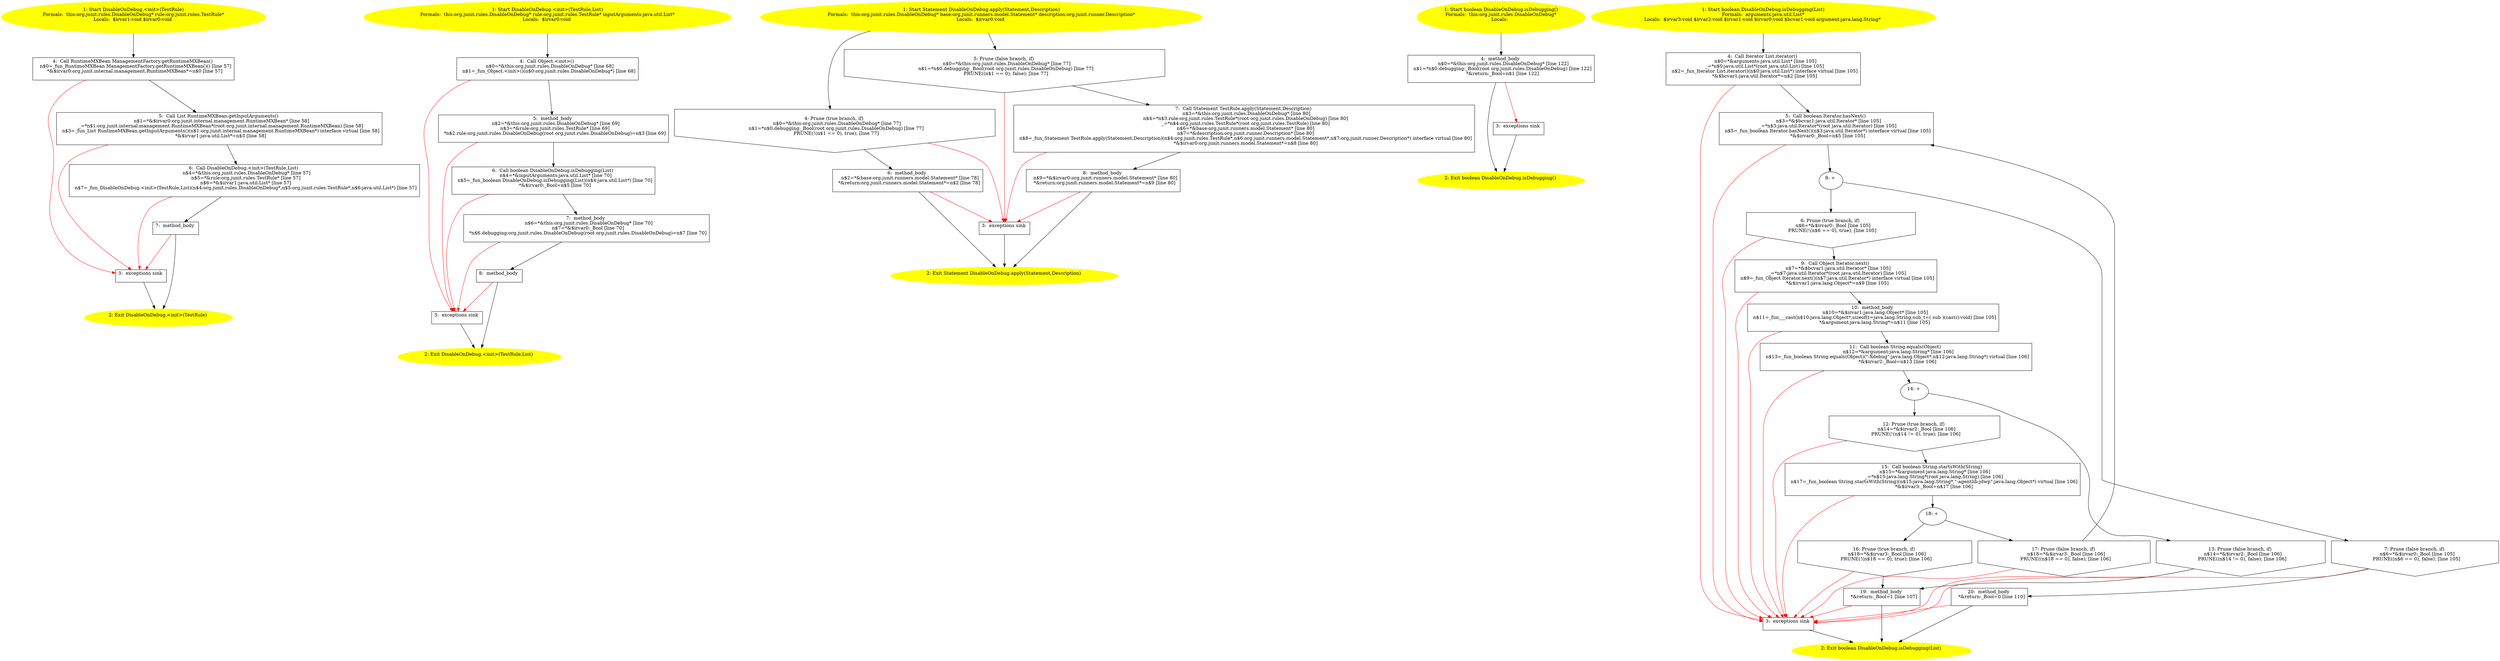 /* @generated */
digraph cfg {
"org.junit.rules.DisableOnDebug.<init>(org.junit.rules.TestRule).ec6015884031f6ad99372e4ae58a3e09_1" [label="1: Start DisableOnDebug.<init>(TestRule)\nFormals:  this:org.junit.rules.DisableOnDebug* rule:org.junit.rules.TestRule*\nLocals:  $irvar1:void $irvar0:void \n  " color=yellow style=filled]
	

	 "org.junit.rules.DisableOnDebug.<init>(org.junit.rules.TestRule).ec6015884031f6ad99372e4ae58a3e09_1" -> "org.junit.rules.DisableOnDebug.<init>(org.junit.rules.TestRule).ec6015884031f6ad99372e4ae58a3e09_4" ;
"org.junit.rules.DisableOnDebug.<init>(org.junit.rules.TestRule).ec6015884031f6ad99372e4ae58a3e09_2" [label="2: Exit DisableOnDebug.<init>(TestRule) \n  " color=yellow style=filled]
	

"org.junit.rules.DisableOnDebug.<init>(org.junit.rules.TestRule).ec6015884031f6ad99372e4ae58a3e09_3" [label="3:  exceptions sink \n  " shape="box"]
	

	 "org.junit.rules.DisableOnDebug.<init>(org.junit.rules.TestRule).ec6015884031f6ad99372e4ae58a3e09_3" -> "org.junit.rules.DisableOnDebug.<init>(org.junit.rules.TestRule).ec6015884031f6ad99372e4ae58a3e09_2" ;
"org.junit.rules.DisableOnDebug.<init>(org.junit.rules.TestRule).ec6015884031f6ad99372e4ae58a3e09_4" [label="4:  Call RuntimeMXBean ManagementFactory.getRuntimeMXBean() \n   n$0=_fun_RuntimeMXBean ManagementFactory.getRuntimeMXBean()() [line 57]\n  *&$irvar0:org.junit.internal.management.RuntimeMXBean*=n$0 [line 57]\n " shape="box"]
	

	 "org.junit.rules.DisableOnDebug.<init>(org.junit.rules.TestRule).ec6015884031f6ad99372e4ae58a3e09_4" -> "org.junit.rules.DisableOnDebug.<init>(org.junit.rules.TestRule).ec6015884031f6ad99372e4ae58a3e09_5" ;
	 "org.junit.rules.DisableOnDebug.<init>(org.junit.rules.TestRule).ec6015884031f6ad99372e4ae58a3e09_4" -> "org.junit.rules.DisableOnDebug.<init>(org.junit.rules.TestRule).ec6015884031f6ad99372e4ae58a3e09_3" [color="red" ];
"org.junit.rules.DisableOnDebug.<init>(org.junit.rules.TestRule).ec6015884031f6ad99372e4ae58a3e09_5" [label="5:  Call List RuntimeMXBean.getInputArguments() \n   n$1=*&$irvar0:org.junit.internal.management.RuntimeMXBean* [line 58]\n  _=*n$1:org.junit.internal.management.RuntimeMXBean*(root org.junit.internal.management.RuntimeMXBean) [line 58]\n  n$3=_fun_List RuntimeMXBean.getInputArguments()(n$1:org.junit.internal.management.RuntimeMXBean*) interface virtual [line 58]\n  *&$irvar1:java.util.List*=n$3 [line 58]\n " shape="box"]
	

	 "org.junit.rules.DisableOnDebug.<init>(org.junit.rules.TestRule).ec6015884031f6ad99372e4ae58a3e09_5" -> "org.junit.rules.DisableOnDebug.<init>(org.junit.rules.TestRule).ec6015884031f6ad99372e4ae58a3e09_6" ;
	 "org.junit.rules.DisableOnDebug.<init>(org.junit.rules.TestRule).ec6015884031f6ad99372e4ae58a3e09_5" -> "org.junit.rules.DisableOnDebug.<init>(org.junit.rules.TestRule).ec6015884031f6ad99372e4ae58a3e09_3" [color="red" ];
"org.junit.rules.DisableOnDebug.<init>(org.junit.rules.TestRule).ec6015884031f6ad99372e4ae58a3e09_6" [label="6:  Call DisableOnDebug.<init>(TestRule,List) \n   n$4=*&this:org.junit.rules.DisableOnDebug* [line 57]\n  n$5=*&rule:org.junit.rules.TestRule* [line 57]\n  n$6=*&$irvar1:java.util.List* [line 57]\n  n$7=_fun_DisableOnDebug.<init>(TestRule,List)(n$4:org.junit.rules.DisableOnDebug*,n$5:org.junit.rules.TestRule*,n$6:java.util.List*) [line 57]\n " shape="box"]
	

	 "org.junit.rules.DisableOnDebug.<init>(org.junit.rules.TestRule).ec6015884031f6ad99372e4ae58a3e09_6" -> "org.junit.rules.DisableOnDebug.<init>(org.junit.rules.TestRule).ec6015884031f6ad99372e4ae58a3e09_7" ;
	 "org.junit.rules.DisableOnDebug.<init>(org.junit.rules.TestRule).ec6015884031f6ad99372e4ae58a3e09_6" -> "org.junit.rules.DisableOnDebug.<init>(org.junit.rules.TestRule).ec6015884031f6ad99372e4ae58a3e09_3" [color="red" ];
"org.junit.rules.DisableOnDebug.<init>(org.junit.rules.TestRule).ec6015884031f6ad99372e4ae58a3e09_7" [label="7:  method_body \n  " shape="box"]
	

	 "org.junit.rules.DisableOnDebug.<init>(org.junit.rules.TestRule).ec6015884031f6ad99372e4ae58a3e09_7" -> "org.junit.rules.DisableOnDebug.<init>(org.junit.rules.TestRule).ec6015884031f6ad99372e4ae58a3e09_2" ;
	 "org.junit.rules.DisableOnDebug.<init>(org.junit.rules.TestRule).ec6015884031f6ad99372e4ae58a3e09_7" -> "org.junit.rules.DisableOnDebug.<init>(org.junit.rules.TestRule).ec6015884031f6ad99372e4ae58a3e09_3" [color="red" ];
"org.junit.rules.DisableOnDebug.<init>(org.junit.rules.TestRule,java.util.List).d34835da91235ef38fb513a07548bf30_1" [label="1: Start DisableOnDebug.<init>(TestRule,List)\nFormals:  this:org.junit.rules.DisableOnDebug* rule:org.junit.rules.TestRule* inputArguments:java.util.List*\nLocals:  $irvar0:void \n  " color=yellow style=filled]
	

	 "org.junit.rules.DisableOnDebug.<init>(org.junit.rules.TestRule,java.util.List).d34835da91235ef38fb513a07548bf30_1" -> "org.junit.rules.DisableOnDebug.<init>(org.junit.rules.TestRule,java.util.List).d34835da91235ef38fb513a07548bf30_4" ;
"org.junit.rules.DisableOnDebug.<init>(org.junit.rules.TestRule,java.util.List).d34835da91235ef38fb513a07548bf30_2" [label="2: Exit DisableOnDebug.<init>(TestRule,List) \n  " color=yellow style=filled]
	

"org.junit.rules.DisableOnDebug.<init>(org.junit.rules.TestRule,java.util.List).d34835da91235ef38fb513a07548bf30_3" [label="3:  exceptions sink \n  " shape="box"]
	

	 "org.junit.rules.DisableOnDebug.<init>(org.junit.rules.TestRule,java.util.List).d34835da91235ef38fb513a07548bf30_3" -> "org.junit.rules.DisableOnDebug.<init>(org.junit.rules.TestRule,java.util.List).d34835da91235ef38fb513a07548bf30_2" ;
"org.junit.rules.DisableOnDebug.<init>(org.junit.rules.TestRule,java.util.List).d34835da91235ef38fb513a07548bf30_4" [label="4:  Call Object.<init>() \n   n$0=*&this:org.junit.rules.DisableOnDebug* [line 68]\n  n$1=_fun_Object.<init>()(n$0:org.junit.rules.DisableOnDebug*) [line 68]\n " shape="box"]
	

	 "org.junit.rules.DisableOnDebug.<init>(org.junit.rules.TestRule,java.util.List).d34835da91235ef38fb513a07548bf30_4" -> "org.junit.rules.DisableOnDebug.<init>(org.junit.rules.TestRule,java.util.List).d34835da91235ef38fb513a07548bf30_5" ;
	 "org.junit.rules.DisableOnDebug.<init>(org.junit.rules.TestRule,java.util.List).d34835da91235ef38fb513a07548bf30_4" -> "org.junit.rules.DisableOnDebug.<init>(org.junit.rules.TestRule,java.util.List).d34835da91235ef38fb513a07548bf30_3" [color="red" ];
"org.junit.rules.DisableOnDebug.<init>(org.junit.rules.TestRule,java.util.List).d34835da91235ef38fb513a07548bf30_5" [label="5:  method_body \n   n$2=*&this:org.junit.rules.DisableOnDebug* [line 69]\n  n$3=*&rule:org.junit.rules.TestRule* [line 69]\n  *n$2.rule:org.junit.rules.DisableOnDebug(root org.junit.rules.DisableOnDebug)=n$3 [line 69]\n " shape="box"]
	

	 "org.junit.rules.DisableOnDebug.<init>(org.junit.rules.TestRule,java.util.List).d34835da91235ef38fb513a07548bf30_5" -> "org.junit.rules.DisableOnDebug.<init>(org.junit.rules.TestRule,java.util.List).d34835da91235ef38fb513a07548bf30_6" ;
	 "org.junit.rules.DisableOnDebug.<init>(org.junit.rules.TestRule,java.util.List).d34835da91235ef38fb513a07548bf30_5" -> "org.junit.rules.DisableOnDebug.<init>(org.junit.rules.TestRule,java.util.List).d34835da91235ef38fb513a07548bf30_3" [color="red" ];
"org.junit.rules.DisableOnDebug.<init>(org.junit.rules.TestRule,java.util.List).d34835da91235ef38fb513a07548bf30_6" [label="6:  Call boolean DisableOnDebug.isDebugging(List) \n   n$4=*&inputArguments:java.util.List* [line 70]\n  n$5=_fun_boolean DisableOnDebug.isDebugging(List)(n$4:java.util.List*) [line 70]\n  *&$irvar0:_Bool=n$5 [line 70]\n " shape="box"]
	

	 "org.junit.rules.DisableOnDebug.<init>(org.junit.rules.TestRule,java.util.List).d34835da91235ef38fb513a07548bf30_6" -> "org.junit.rules.DisableOnDebug.<init>(org.junit.rules.TestRule,java.util.List).d34835da91235ef38fb513a07548bf30_7" ;
	 "org.junit.rules.DisableOnDebug.<init>(org.junit.rules.TestRule,java.util.List).d34835da91235ef38fb513a07548bf30_6" -> "org.junit.rules.DisableOnDebug.<init>(org.junit.rules.TestRule,java.util.List).d34835da91235ef38fb513a07548bf30_3" [color="red" ];
"org.junit.rules.DisableOnDebug.<init>(org.junit.rules.TestRule,java.util.List).d34835da91235ef38fb513a07548bf30_7" [label="7:  method_body \n   n$6=*&this:org.junit.rules.DisableOnDebug* [line 70]\n  n$7=*&$irvar0:_Bool [line 70]\n  *n$6.debugging:org.junit.rules.DisableOnDebug(root org.junit.rules.DisableOnDebug)=n$7 [line 70]\n " shape="box"]
	

	 "org.junit.rules.DisableOnDebug.<init>(org.junit.rules.TestRule,java.util.List).d34835da91235ef38fb513a07548bf30_7" -> "org.junit.rules.DisableOnDebug.<init>(org.junit.rules.TestRule,java.util.List).d34835da91235ef38fb513a07548bf30_8" ;
	 "org.junit.rules.DisableOnDebug.<init>(org.junit.rules.TestRule,java.util.List).d34835da91235ef38fb513a07548bf30_7" -> "org.junit.rules.DisableOnDebug.<init>(org.junit.rules.TestRule,java.util.List).d34835da91235ef38fb513a07548bf30_3" [color="red" ];
"org.junit.rules.DisableOnDebug.<init>(org.junit.rules.TestRule,java.util.List).d34835da91235ef38fb513a07548bf30_8" [label="8:  method_body \n  " shape="box"]
	

	 "org.junit.rules.DisableOnDebug.<init>(org.junit.rules.TestRule,java.util.List).d34835da91235ef38fb513a07548bf30_8" -> "org.junit.rules.DisableOnDebug.<init>(org.junit.rules.TestRule,java.util.List).d34835da91235ef38fb513a07548bf30_2" ;
	 "org.junit.rules.DisableOnDebug.<init>(org.junit.rules.TestRule,java.util.List).d34835da91235ef38fb513a07548bf30_8" -> "org.junit.rules.DisableOnDebug.<init>(org.junit.rules.TestRule,java.util.List).d34835da91235ef38fb513a07548bf30_3" [color="red" ];
"org.junit.rules.DisableOnDebug.apply(org.junit.runners.model.Statement,org.junit.runner.Description).7a354060836cf951d83eb5a62b0de6a8_1" [label="1: Start Statement DisableOnDebug.apply(Statement,Description)\nFormals:  this:org.junit.rules.DisableOnDebug* base:org.junit.runners.model.Statement* description:org.junit.runner.Description*\nLocals:  $irvar0:void \n  " color=yellow style=filled]
	

	 "org.junit.rules.DisableOnDebug.apply(org.junit.runners.model.Statement,org.junit.runner.Description).7a354060836cf951d83eb5a62b0de6a8_1" -> "org.junit.rules.DisableOnDebug.apply(org.junit.runners.model.Statement,org.junit.runner.Description).7a354060836cf951d83eb5a62b0de6a8_4" ;
	 "org.junit.rules.DisableOnDebug.apply(org.junit.runners.model.Statement,org.junit.runner.Description).7a354060836cf951d83eb5a62b0de6a8_1" -> "org.junit.rules.DisableOnDebug.apply(org.junit.runners.model.Statement,org.junit.runner.Description).7a354060836cf951d83eb5a62b0de6a8_5" ;
"org.junit.rules.DisableOnDebug.apply(org.junit.runners.model.Statement,org.junit.runner.Description).7a354060836cf951d83eb5a62b0de6a8_2" [label="2: Exit Statement DisableOnDebug.apply(Statement,Description) \n  " color=yellow style=filled]
	

"org.junit.rules.DisableOnDebug.apply(org.junit.runners.model.Statement,org.junit.runner.Description).7a354060836cf951d83eb5a62b0de6a8_3" [label="3:  exceptions sink \n  " shape="box"]
	

	 "org.junit.rules.DisableOnDebug.apply(org.junit.runners.model.Statement,org.junit.runner.Description).7a354060836cf951d83eb5a62b0de6a8_3" -> "org.junit.rules.DisableOnDebug.apply(org.junit.runners.model.Statement,org.junit.runner.Description).7a354060836cf951d83eb5a62b0de6a8_2" ;
"org.junit.rules.DisableOnDebug.apply(org.junit.runners.model.Statement,org.junit.runner.Description).7a354060836cf951d83eb5a62b0de6a8_4" [label="4: Prune (true branch, if) \n   n$0=*&this:org.junit.rules.DisableOnDebug* [line 77]\n  n$1=*n$0.debugging:_Bool(root org.junit.rules.DisableOnDebug) [line 77]\n  PRUNE(!(n$1 == 0), true); [line 77]\n " shape="invhouse"]
	

	 "org.junit.rules.DisableOnDebug.apply(org.junit.runners.model.Statement,org.junit.runner.Description).7a354060836cf951d83eb5a62b0de6a8_4" -> "org.junit.rules.DisableOnDebug.apply(org.junit.runners.model.Statement,org.junit.runner.Description).7a354060836cf951d83eb5a62b0de6a8_6" ;
	 "org.junit.rules.DisableOnDebug.apply(org.junit.runners.model.Statement,org.junit.runner.Description).7a354060836cf951d83eb5a62b0de6a8_4" -> "org.junit.rules.DisableOnDebug.apply(org.junit.runners.model.Statement,org.junit.runner.Description).7a354060836cf951d83eb5a62b0de6a8_3" [color="red" ];
"org.junit.rules.DisableOnDebug.apply(org.junit.runners.model.Statement,org.junit.runner.Description).7a354060836cf951d83eb5a62b0de6a8_5" [label="5: Prune (false branch, if) \n   n$0=*&this:org.junit.rules.DisableOnDebug* [line 77]\n  n$1=*n$0.debugging:_Bool(root org.junit.rules.DisableOnDebug) [line 77]\n  PRUNE((n$1 == 0), false); [line 77]\n " shape="invhouse"]
	

	 "org.junit.rules.DisableOnDebug.apply(org.junit.runners.model.Statement,org.junit.runner.Description).7a354060836cf951d83eb5a62b0de6a8_5" -> "org.junit.rules.DisableOnDebug.apply(org.junit.runners.model.Statement,org.junit.runner.Description).7a354060836cf951d83eb5a62b0de6a8_7" ;
	 "org.junit.rules.DisableOnDebug.apply(org.junit.runners.model.Statement,org.junit.runner.Description).7a354060836cf951d83eb5a62b0de6a8_5" -> "org.junit.rules.DisableOnDebug.apply(org.junit.runners.model.Statement,org.junit.runner.Description).7a354060836cf951d83eb5a62b0de6a8_3" [color="red" ];
"org.junit.rules.DisableOnDebug.apply(org.junit.runners.model.Statement,org.junit.runner.Description).7a354060836cf951d83eb5a62b0de6a8_6" [label="6:  method_body \n   n$2=*&base:org.junit.runners.model.Statement* [line 78]\n  *&return:org.junit.runners.model.Statement*=n$2 [line 78]\n " shape="box"]
	

	 "org.junit.rules.DisableOnDebug.apply(org.junit.runners.model.Statement,org.junit.runner.Description).7a354060836cf951d83eb5a62b0de6a8_6" -> "org.junit.rules.DisableOnDebug.apply(org.junit.runners.model.Statement,org.junit.runner.Description).7a354060836cf951d83eb5a62b0de6a8_2" ;
	 "org.junit.rules.DisableOnDebug.apply(org.junit.runners.model.Statement,org.junit.runner.Description).7a354060836cf951d83eb5a62b0de6a8_6" -> "org.junit.rules.DisableOnDebug.apply(org.junit.runners.model.Statement,org.junit.runner.Description).7a354060836cf951d83eb5a62b0de6a8_3" [color="red" ];
"org.junit.rules.DisableOnDebug.apply(org.junit.runners.model.Statement,org.junit.runner.Description).7a354060836cf951d83eb5a62b0de6a8_7" [label="7:  Call Statement TestRule.apply(Statement,Description) \n   n$3=*&this:org.junit.rules.DisableOnDebug* [line 80]\n  n$4=*n$3.rule:org.junit.rules.TestRule*(root org.junit.rules.DisableOnDebug) [line 80]\n  _=*n$4:org.junit.rules.TestRule*(root org.junit.rules.TestRule) [line 80]\n  n$6=*&base:org.junit.runners.model.Statement* [line 80]\n  n$7=*&description:org.junit.runner.Description* [line 80]\n  n$8=_fun_Statement TestRule.apply(Statement,Description)(n$4:org.junit.rules.TestRule*,n$6:org.junit.runners.model.Statement*,n$7:org.junit.runner.Description*) interface virtual [line 80]\n  *&$irvar0:org.junit.runners.model.Statement*=n$8 [line 80]\n " shape="box"]
	

	 "org.junit.rules.DisableOnDebug.apply(org.junit.runners.model.Statement,org.junit.runner.Description).7a354060836cf951d83eb5a62b0de6a8_7" -> "org.junit.rules.DisableOnDebug.apply(org.junit.runners.model.Statement,org.junit.runner.Description).7a354060836cf951d83eb5a62b0de6a8_8" ;
	 "org.junit.rules.DisableOnDebug.apply(org.junit.runners.model.Statement,org.junit.runner.Description).7a354060836cf951d83eb5a62b0de6a8_7" -> "org.junit.rules.DisableOnDebug.apply(org.junit.runners.model.Statement,org.junit.runner.Description).7a354060836cf951d83eb5a62b0de6a8_3" [color="red" ];
"org.junit.rules.DisableOnDebug.apply(org.junit.runners.model.Statement,org.junit.runner.Description).7a354060836cf951d83eb5a62b0de6a8_8" [label="8:  method_body \n   n$9=*&$irvar0:org.junit.runners.model.Statement* [line 80]\n  *&return:org.junit.runners.model.Statement*=n$9 [line 80]\n " shape="box"]
	

	 "org.junit.rules.DisableOnDebug.apply(org.junit.runners.model.Statement,org.junit.runner.Description).7a354060836cf951d83eb5a62b0de6a8_8" -> "org.junit.rules.DisableOnDebug.apply(org.junit.runners.model.Statement,org.junit.runner.Description).7a354060836cf951d83eb5a62b0de6a8_2" ;
	 "org.junit.rules.DisableOnDebug.apply(org.junit.runners.model.Statement,org.junit.runner.Description).7a354060836cf951d83eb5a62b0de6a8_8" -> "org.junit.rules.DisableOnDebug.apply(org.junit.runners.model.Statement,org.junit.runner.Description).7a354060836cf951d83eb5a62b0de6a8_3" [color="red" ];
"org.junit.rules.DisableOnDebug.isDebugging():boolean.3e0859cc041023b4b891f57da0fcf172_1" [label="1: Start boolean DisableOnDebug.isDebugging()\nFormals:  this:org.junit.rules.DisableOnDebug*\nLocals:  \n  " color=yellow style=filled]
	

	 "org.junit.rules.DisableOnDebug.isDebugging():boolean.3e0859cc041023b4b891f57da0fcf172_1" -> "org.junit.rules.DisableOnDebug.isDebugging():boolean.3e0859cc041023b4b891f57da0fcf172_4" ;
"org.junit.rules.DisableOnDebug.isDebugging():boolean.3e0859cc041023b4b891f57da0fcf172_2" [label="2: Exit boolean DisableOnDebug.isDebugging() \n  " color=yellow style=filled]
	

"org.junit.rules.DisableOnDebug.isDebugging():boolean.3e0859cc041023b4b891f57da0fcf172_3" [label="3:  exceptions sink \n  " shape="box"]
	

	 "org.junit.rules.DisableOnDebug.isDebugging():boolean.3e0859cc041023b4b891f57da0fcf172_3" -> "org.junit.rules.DisableOnDebug.isDebugging():boolean.3e0859cc041023b4b891f57da0fcf172_2" ;
"org.junit.rules.DisableOnDebug.isDebugging():boolean.3e0859cc041023b4b891f57da0fcf172_4" [label="4:  method_body \n   n$0=*&this:org.junit.rules.DisableOnDebug* [line 122]\n  n$1=*n$0.debugging:_Bool(root org.junit.rules.DisableOnDebug) [line 122]\n  *&return:_Bool=n$1 [line 122]\n " shape="box"]
	

	 "org.junit.rules.DisableOnDebug.isDebugging():boolean.3e0859cc041023b4b891f57da0fcf172_4" -> "org.junit.rules.DisableOnDebug.isDebugging():boolean.3e0859cc041023b4b891f57da0fcf172_2" ;
	 "org.junit.rules.DisableOnDebug.isDebugging():boolean.3e0859cc041023b4b891f57da0fcf172_4" -> "org.junit.rules.DisableOnDebug.isDebugging():boolean.3e0859cc041023b4b891f57da0fcf172_3" [color="red" ];
"org.junit.rules.DisableOnDebug.isDebugging(java.util.List):boolean.cd86fbe9dbd1543f2d4fdd76a9e085e3_1" [label="1: Start boolean DisableOnDebug.isDebugging(List)\nFormals:  arguments:java.util.List*\nLocals:  $irvar3:void $irvar2:void $irvar1:void $irvar0:void $bcvar1:void argument:java.lang.String* \n  " color=yellow style=filled]
	

	 "org.junit.rules.DisableOnDebug.isDebugging(java.util.List):boolean.cd86fbe9dbd1543f2d4fdd76a9e085e3_1" -> "org.junit.rules.DisableOnDebug.isDebugging(java.util.List):boolean.cd86fbe9dbd1543f2d4fdd76a9e085e3_4" ;
"org.junit.rules.DisableOnDebug.isDebugging(java.util.List):boolean.cd86fbe9dbd1543f2d4fdd76a9e085e3_2" [label="2: Exit boolean DisableOnDebug.isDebugging(List) \n  " color=yellow style=filled]
	

"org.junit.rules.DisableOnDebug.isDebugging(java.util.List):boolean.cd86fbe9dbd1543f2d4fdd76a9e085e3_3" [label="3:  exceptions sink \n  " shape="box"]
	

	 "org.junit.rules.DisableOnDebug.isDebugging(java.util.List):boolean.cd86fbe9dbd1543f2d4fdd76a9e085e3_3" -> "org.junit.rules.DisableOnDebug.isDebugging(java.util.List):boolean.cd86fbe9dbd1543f2d4fdd76a9e085e3_2" ;
"org.junit.rules.DisableOnDebug.isDebugging(java.util.List):boolean.cd86fbe9dbd1543f2d4fdd76a9e085e3_4" [label="4:  Call Iterator List.iterator() \n   n$0=*&arguments:java.util.List* [line 105]\n  _=*n$0:java.util.List*(root java.util.List) [line 105]\n  n$2=_fun_Iterator List.iterator()(n$0:java.util.List*) interface virtual [line 105]\n  *&$bcvar1:java.util.Iterator*=n$2 [line 105]\n " shape="box"]
	

	 "org.junit.rules.DisableOnDebug.isDebugging(java.util.List):boolean.cd86fbe9dbd1543f2d4fdd76a9e085e3_4" -> "org.junit.rules.DisableOnDebug.isDebugging(java.util.List):boolean.cd86fbe9dbd1543f2d4fdd76a9e085e3_5" ;
	 "org.junit.rules.DisableOnDebug.isDebugging(java.util.List):boolean.cd86fbe9dbd1543f2d4fdd76a9e085e3_4" -> "org.junit.rules.DisableOnDebug.isDebugging(java.util.List):boolean.cd86fbe9dbd1543f2d4fdd76a9e085e3_3" [color="red" ];
"org.junit.rules.DisableOnDebug.isDebugging(java.util.List):boolean.cd86fbe9dbd1543f2d4fdd76a9e085e3_5" [label="5:  Call boolean Iterator.hasNext() \n   n$3=*&$bcvar1:java.util.Iterator* [line 105]\n  _=*n$3:java.util.Iterator*(root java.util.Iterator) [line 105]\n  n$5=_fun_boolean Iterator.hasNext()(n$3:java.util.Iterator*) interface virtual [line 105]\n  *&$irvar0:_Bool=n$5 [line 105]\n " shape="box"]
	

	 "org.junit.rules.DisableOnDebug.isDebugging(java.util.List):boolean.cd86fbe9dbd1543f2d4fdd76a9e085e3_5" -> "org.junit.rules.DisableOnDebug.isDebugging(java.util.List):boolean.cd86fbe9dbd1543f2d4fdd76a9e085e3_8" ;
	 "org.junit.rules.DisableOnDebug.isDebugging(java.util.List):boolean.cd86fbe9dbd1543f2d4fdd76a9e085e3_5" -> "org.junit.rules.DisableOnDebug.isDebugging(java.util.List):boolean.cd86fbe9dbd1543f2d4fdd76a9e085e3_3" [color="red" ];
"org.junit.rules.DisableOnDebug.isDebugging(java.util.List):boolean.cd86fbe9dbd1543f2d4fdd76a9e085e3_6" [label="6: Prune (true branch, if) \n   n$6=*&$irvar0:_Bool [line 105]\n  PRUNE(!(n$6 == 0), true); [line 105]\n " shape="invhouse"]
	

	 "org.junit.rules.DisableOnDebug.isDebugging(java.util.List):boolean.cd86fbe9dbd1543f2d4fdd76a9e085e3_6" -> "org.junit.rules.DisableOnDebug.isDebugging(java.util.List):boolean.cd86fbe9dbd1543f2d4fdd76a9e085e3_9" ;
	 "org.junit.rules.DisableOnDebug.isDebugging(java.util.List):boolean.cd86fbe9dbd1543f2d4fdd76a9e085e3_6" -> "org.junit.rules.DisableOnDebug.isDebugging(java.util.List):boolean.cd86fbe9dbd1543f2d4fdd76a9e085e3_3" [color="red" ];
"org.junit.rules.DisableOnDebug.isDebugging(java.util.List):boolean.cd86fbe9dbd1543f2d4fdd76a9e085e3_7" [label="7: Prune (false branch, if) \n   n$6=*&$irvar0:_Bool [line 105]\n  PRUNE((n$6 == 0), false); [line 105]\n " shape="invhouse"]
	

	 "org.junit.rules.DisableOnDebug.isDebugging(java.util.List):boolean.cd86fbe9dbd1543f2d4fdd76a9e085e3_7" -> "org.junit.rules.DisableOnDebug.isDebugging(java.util.List):boolean.cd86fbe9dbd1543f2d4fdd76a9e085e3_20" ;
	 "org.junit.rules.DisableOnDebug.isDebugging(java.util.List):boolean.cd86fbe9dbd1543f2d4fdd76a9e085e3_7" -> "org.junit.rules.DisableOnDebug.isDebugging(java.util.List):boolean.cd86fbe9dbd1543f2d4fdd76a9e085e3_3" [color="red" ];
"org.junit.rules.DisableOnDebug.isDebugging(java.util.List):boolean.cd86fbe9dbd1543f2d4fdd76a9e085e3_8" [label="8: + \n  " ]
	

	 "org.junit.rules.DisableOnDebug.isDebugging(java.util.List):boolean.cd86fbe9dbd1543f2d4fdd76a9e085e3_8" -> "org.junit.rules.DisableOnDebug.isDebugging(java.util.List):boolean.cd86fbe9dbd1543f2d4fdd76a9e085e3_6" ;
	 "org.junit.rules.DisableOnDebug.isDebugging(java.util.List):boolean.cd86fbe9dbd1543f2d4fdd76a9e085e3_8" -> "org.junit.rules.DisableOnDebug.isDebugging(java.util.List):boolean.cd86fbe9dbd1543f2d4fdd76a9e085e3_7" ;
"org.junit.rules.DisableOnDebug.isDebugging(java.util.List):boolean.cd86fbe9dbd1543f2d4fdd76a9e085e3_9" [label="9:  Call Object Iterator.next() \n   n$7=*&$bcvar1:java.util.Iterator* [line 105]\n  _=*n$7:java.util.Iterator*(root java.util.Iterator) [line 105]\n  n$9=_fun_Object Iterator.next()(n$7:java.util.Iterator*) interface virtual [line 105]\n  *&$irvar1:java.lang.Object*=n$9 [line 105]\n " shape="box"]
	

	 "org.junit.rules.DisableOnDebug.isDebugging(java.util.List):boolean.cd86fbe9dbd1543f2d4fdd76a9e085e3_9" -> "org.junit.rules.DisableOnDebug.isDebugging(java.util.List):boolean.cd86fbe9dbd1543f2d4fdd76a9e085e3_10" ;
	 "org.junit.rules.DisableOnDebug.isDebugging(java.util.List):boolean.cd86fbe9dbd1543f2d4fdd76a9e085e3_9" -> "org.junit.rules.DisableOnDebug.isDebugging(java.util.List):boolean.cd86fbe9dbd1543f2d4fdd76a9e085e3_3" [color="red" ];
"org.junit.rules.DisableOnDebug.isDebugging(java.util.List):boolean.cd86fbe9dbd1543f2d4fdd76a9e085e3_10" [label="10:  method_body \n   n$10=*&$irvar1:java.lang.Object* [line 105]\n  n$11=_fun___cast(n$10:java.lang.Object*,sizeof(t=java.lang.String;sub_t=( sub )(cast)):void) [line 105]\n  *&argument:java.lang.String*=n$11 [line 105]\n " shape="box"]
	

	 "org.junit.rules.DisableOnDebug.isDebugging(java.util.List):boolean.cd86fbe9dbd1543f2d4fdd76a9e085e3_10" -> "org.junit.rules.DisableOnDebug.isDebugging(java.util.List):boolean.cd86fbe9dbd1543f2d4fdd76a9e085e3_11" ;
	 "org.junit.rules.DisableOnDebug.isDebugging(java.util.List):boolean.cd86fbe9dbd1543f2d4fdd76a9e085e3_10" -> "org.junit.rules.DisableOnDebug.isDebugging(java.util.List):boolean.cd86fbe9dbd1543f2d4fdd76a9e085e3_3" [color="red" ];
"org.junit.rules.DisableOnDebug.isDebugging(java.util.List):boolean.cd86fbe9dbd1543f2d4fdd76a9e085e3_11" [label="11:  Call boolean String.equals(Object) \n   n$12=*&argument:java.lang.String* [line 106]\n  n$13=_fun_boolean String.equals(Object)(\"-Xdebug\":java.lang.Object*,n$12:java.lang.String*) virtual [line 106]\n  *&$irvar2:_Bool=n$13 [line 106]\n " shape="box"]
	

	 "org.junit.rules.DisableOnDebug.isDebugging(java.util.List):boolean.cd86fbe9dbd1543f2d4fdd76a9e085e3_11" -> "org.junit.rules.DisableOnDebug.isDebugging(java.util.List):boolean.cd86fbe9dbd1543f2d4fdd76a9e085e3_14" ;
	 "org.junit.rules.DisableOnDebug.isDebugging(java.util.List):boolean.cd86fbe9dbd1543f2d4fdd76a9e085e3_11" -> "org.junit.rules.DisableOnDebug.isDebugging(java.util.List):boolean.cd86fbe9dbd1543f2d4fdd76a9e085e3_3" [color="red" ];
"org.junit.rules.DisableOnDebug.isDebugging(java.util.List):boolean.cd86fbe9dbd1543f2d4fdd76a9e085e3_12" [label="12: Prune (true branch, if) \n   n$14=*&$irvar2:_Bool [line 106]\n  PRUNE(!(n$14 != 0), true); [line 106]\n " shape="invhouse"]
	

	 "org.junit.rules.DisableOnDebug.isDebugging(java.util.List):boolean.cd86fbe9dbd1543f2d4fdd76a9e085e3_12" -> "org.junit.rules.DisableOnDebug.isDebugging(java.util.List):boolean.cd86fbe9dbd1543f2d4fdd76a9e085e3_15" ;
	 "org.junit.rules.DisableOnDebug.isDebugging(java.util.List):boolean.cd86fbe9dbd1543f2d4fdd76a9e085e3_12" -> "org.junit.rules.DisableOnDebug.isDebugging(java.util.List):boolean.cd86fbe9dbd1543f2d4fdd76a9e085e3_3" [color="red" ];
"org.junit.rules.DisableOnDebug.isDebugging(java.util.List):boolean.cd86fbe9dbd1543f2d4fdd76a9e085e3_13" [label="13: Prune (false branch, if) \n   n$14=*&$irvar2:_Bool [line 106]\n  PRUNE((n$14 != 0), false); [line 106]\n " shape="invhouse"]
	

	 "org.junit.rules.DisableOnDebug.isDebugging(java.util.List):boolean.cd86fbe9dbd1543f2d4fdd76a9e085e3_13" -> "org.junit.rules.DisableOnDebug.isDebugging(java.util.List):boolean.cd86fbe9dbd1543f2d4fdd76a9e085e3_19" ;
	 "org.junit.rules.DisableOnDebug.isDebugging(java.util.List):boolean.cd86fbe9dbd1543f2d4fdd76a9e085e3_13" -> "org.junit.rules.DisableOnDebug.isDebugging(java.util.List):boolean.cd86fbe9dbd1543f2d4fdd76a9e085e3_3" [color="red" ];
"org.junit.rules.DisableOnDebug.isDebugging(java.util.List):boolean.cd86fbe9dbd1543f2d4fdd76a9e085e3_14" [label="14: + \n  " ]
	

	 "org.junit.rules.DisableOnDebug.isDebugging(java.util.List):boolean.cd86fbe9dbd1543f2d4fdd76a9e085e3_14" -> "org.junit.rules.DisableOnDebug.isDebugging(java.util.List):boolean.cd86fbe9dbd1543f2d4fdd76a9e085e3_12" ;
	 "org.junit.rules.DisableOnDebug.isDebugging(java.util.List):boolean.cd86fbe9dbd1543f2d4fdd76a9e085e3_14" -> "org.junit.rules.DisableOnDebug.isDebugging(java.util.List):boolean.cd86fbe9dbd1543f2d4fdd76a9e085e3_13" ;
"org.junit.rules.DisableOnDebug.isDebugging(java.util.List):boolean.cd86fbe9dbd1543f2d4fdd76a9e085e3_15" [label="15:  Call boolean String.startsWith(String) \n   n$15=*&argument:java.lang.String* [line 106]\n  _=*n$15:java.lang.String*(root java.lang.String) [line 106]\n  n$17=_fun_boolean String.startsWith(String)(n$15:java.lang.String*,\"-agentlib:jdwp\":java.lang.Object*) virtual [line 106]\n  *&$irvar3:_Bool=n$17 [line 106]\n " shape="box"]
	

	 "org.junit.rules.DisableOnDebug.isDebugging(java.util.List):boolean.cd86fbe9dbd1543f2d4fdd76a9e085e3_15" -> "org.junit.rules.DisableOnDebug.isDebugging(java.util.List):boolean.cd86fbe9dbd1543f2d4fdd76a9e085e3_18" ;
	 "org.junit.rules.DisableOnDebug.isDebugging(java.util.List):boolean.cd86fbe9dbd1543f2d4fdd76a9e085e3_15" -> "org.junit.rules.DisableOnDebug.isDebugging(java.util.List):boolean.cd86fbe9dbd1543f2d4fdd76a9e085e3_3" [color="red" ];
"org.junit.rules.DisableOnDebug.isDebugging(java.util.List):boolean.cd86fbe9dbd1543f2d4fdd76a9e085e3_16" [label="16: Prune (true branch, if) \n   n$18=*&$irvar3:_Bool [line 106]\n  PRUNE(!(n$18 == 0), true); [line 106]\n " shape="invhouse"]
	

	 "org.junit.rules.DisableOnDebug.isDebugging(java.util.List):boolean.cd86fbe9dbd1543f2d4fdd76a9e085e3_16" -> "org.junit.rules.DisableOnDebug.isDebugging(java.util.List):boolean.cd86fbe9dbd1543f2d4fdd76a9e085e3_19" ;
	 "org.junit.rules.DisableOnDebug.isDebugging(java.util.List):boolean.cd86fbe9dbd1543f2d4fdd76a9e085e3_16" -> "org.junit.rules.DisableOnDebug.isDebugging(java.util.List):boolean.cd86fbe9dbd1543f2d4fdd76a9e085e3_3" [color="red" ];
"org.junit.rules.DisableOnDebug.isDebugging(java.util.List):boolean.cd86fbe9dbd1543f2d4fdd76a9e085e3_17" [label="17: Prune (false branch, if) \n   n$18=*&$irvar3:_Bool [line 106]\n  PRUNE((n$18 == 0), false); [line 106]\n " shape="invhouse"]
	

	 "org.junit.rules.DisableOnDebug.isDebugging(java.util.List):boolean.cd86fbe9dbd1543f2d4fdd76a9e085e3_17" -> "org.junit.rules.DisableOnDebug.isDebugging(java.util.List):boolean.cd86fbe9dbd1543f2d4fdd76a9e085e3_5" ;
	 "org.junit.rules.DisableOnDebug.isDebugging(java.util.List):boolean.cd86fbe9dbd1543f2d4fdd76a9e085e3_17" -> "org.junit.rules.DisableOnDebug.isDebugging(java.util.List):boolean.cd86fbe9dbd1543f2d4fdd76a9e085e3_3" [color="red" ];
"org.junit.rules.DisableOnDebug.isDebugging(java.util.List):boolean.cd86fbe9dbd1543f2d4fdd76a9e085e3_18" [label="18: + \n  " ]
	

	 "org.junit.rules.DisableOnDebug.isDebugging(java.util.List):boolean.cd86fbe9dbd1543f2d4fdd76a9e085e3_18" -> "org.junit.rules.DisableOnDebug.isDebugging(java.util.List):boolean.cd86fbe9dbd1543f2d4fdd76a9e085e3_16" ;
	 "org.junit.rules.DisableOnDebug.isDebugging(java.util.List):boolean.cd86fbe9dbd1543f2d4fdd76a9e085e3_18" -> "org.junit.rules.DisableOnDebug.isDebugging(java.util.List):boolean.cd86fbe9dbd1543f2d4fdd76a9e085e3_17" ;
"org.junit.rules.DisableOnDebug.isDebugging(java.util.List):boolean.cd86fbe9dbd1543f2d4fdd76a9e085e3_19" [label="19:  method_body \n   *&return:_Bool=1 [line 107]\n " shape="box"]
	

	 "org.junit.rules.DisableOnDebug.isDebugging(java.util.List):boolean.cd86fbe9dbd1543f2d4fdd76a9e085e3_19" -> "org.junit.rules.DisableOnDebug.isDebugging(java.util.List):boolean.cd86fbe9dbd1543f2d4fdd76a9e085e3_2" ;
	 "org.junit.rules.DisableOnDebug.isDebugging(java.util.List):boolean.cd86fbe9dbd1543f2d4fdd76a9e085e3_19" -> "org.junit.rules.DisableOnDebug.isDebugging(java.util.List):boolean.cd86fbe9dbd1543f2d4fdd76a9e085e3_3" [color="red" ];
"org.junit.rules.DisableOnDebug.isDebugging(java.util.List):boolean.cd86fbe9dbd1543f2d4fdd76a9e085e3_20" [label="20:  method_body \n   *&return:_Bool=0 [line 110]\n " shape="box"]
	

	 "org.junit.rules.DisableOnDebug.isDebugging(java.util.List):boolean.cd86fbe9dbd1543f2d4fdd76a9e085e3_20" -> "org.junit.rules.DisableOnDebug.isDebugging(java.util.List):boolean.cd86fbe9dbd1543f2d4fdd76a9e085e3_2" ;
	 "org.junit.rules.DisableOnDebug.isDebugging(java.util.List):boolean.cd86fbe9dbd1543f2d4fdd76a9e085e3_20" -> "org.junit.rules.DisableOnDebug.isDebugging(java.util.List):boolean.cd86fbe9dbd1543f2d4fdd76a9e085e3_3" [color="red" ];
}
